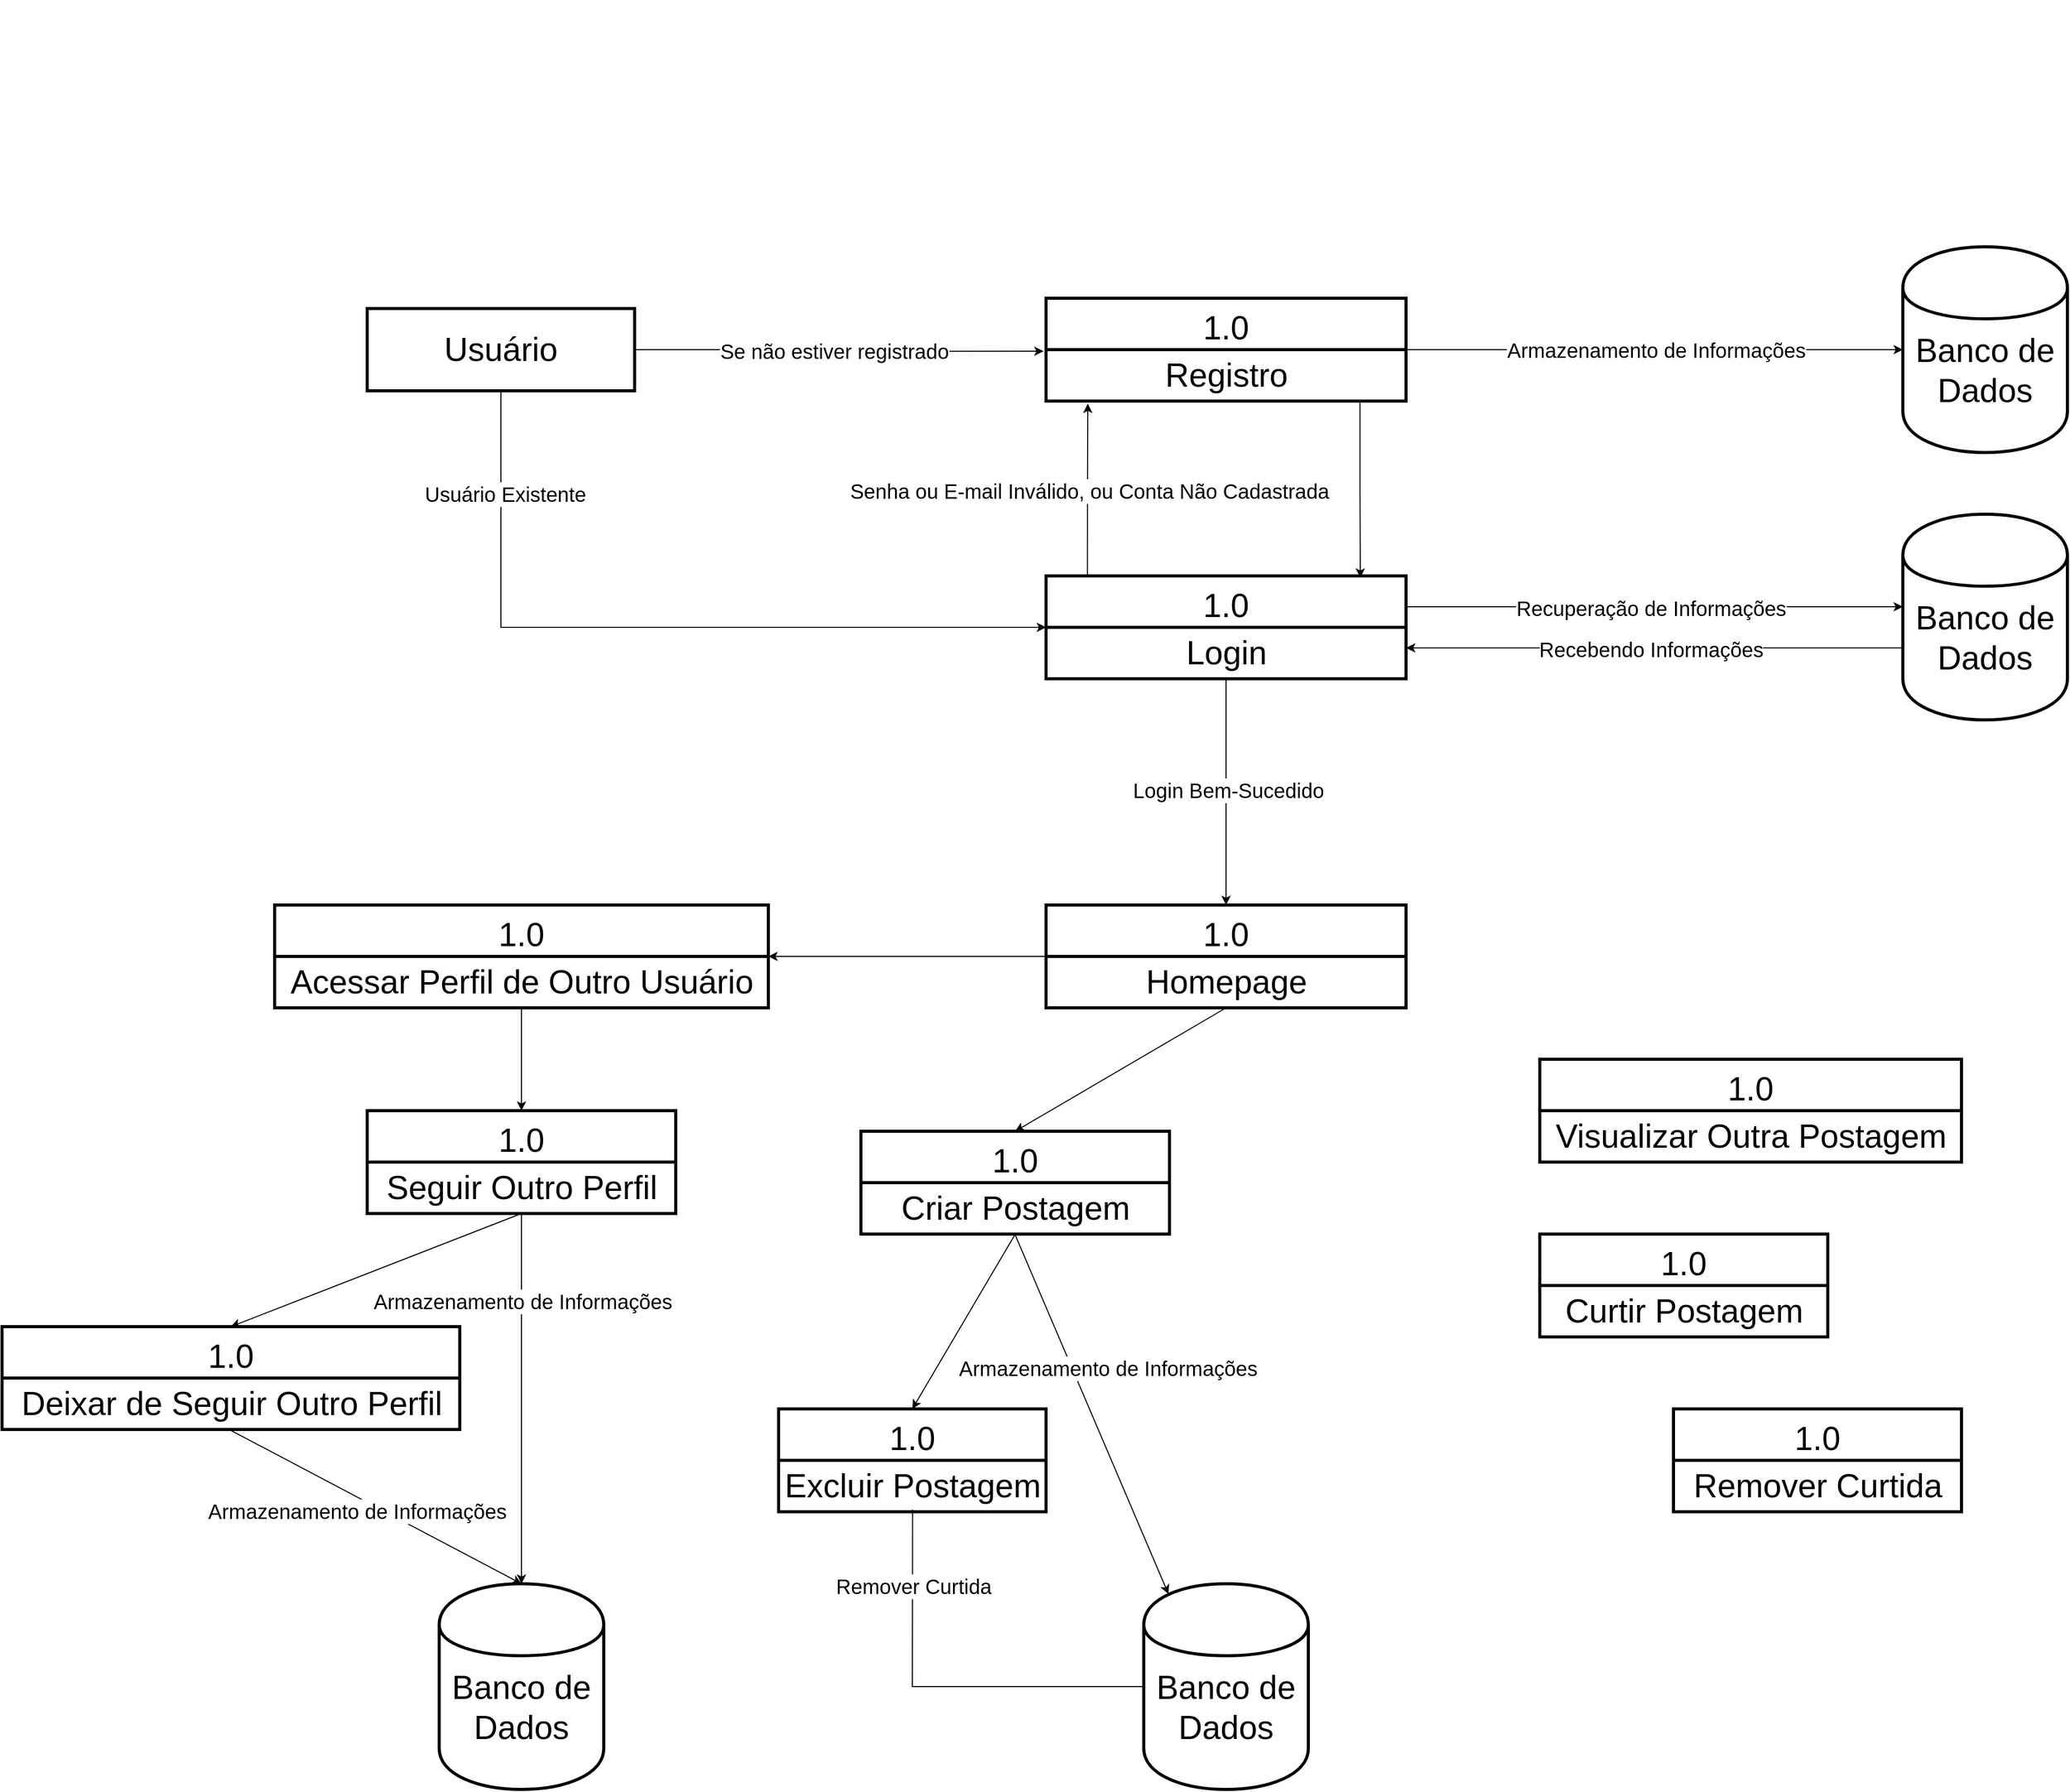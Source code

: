 <mxfile version="24.8.4">
  <diagram name="Page-1" id="aCUoTUS-z-20jltxeiBX">
    <mxGraphModel dx="1698" dy="2104" grid="1" gridSize="10" guides="1" tooltips="1" connect="1" arrows="1" fold="1" page="1" pageScale="1" pageWidth="850" pageHeight="1100" math="0" shadow="0">
      <root>
        <mxCell id="0" />
        <mxCell id="1" parent="0" />
        <mxCell id="vLmUpz1jAhk_XsVfe2ap-21" style="edgeStyle=orthogonalEdgeStyle;rounded=0;orthogonalLoop=1;jettySize=auto;html=1;entryX=-0.007;entryY=0.031;entryDx=0;entryDy=0;entryPerimeter=0;" parent="1" source="vLmUpz1jAhk_XsVfe2ap-17" target="vLmUpz1jAhk_XsVfe2ap-20" edge="1">
          <mxGeometry relative="1" as="geometry">
            <mxPoint x="490" y="350" as="targetPoint" />
          </mxGeometry>
        </mxCell>
        <mxCell id="vLmUpz1jAhk_XsVfe2ap-22" value="&lt;font style=&quot;font-size: 20px;&quot;&gt;Se não estiver registrado&lt;br&gt;&lt;/font&gt;" style="edgeLabel;html=1;align=center;verticalAlign=middle;resizable=0;points=[];fontSize=32;" parent="vLmUpz1jAhk_XsVfe2ap-21" vertex="1" connectable="0">
          <mxGeometry x="-0.03" y="2" relative="1" as="geometry">
            <mxPoint as="offset" />
          </mxGeometry>
        </mxCell>
        <mxCell id="vLmUpz1jAhk_XsVfe2ap-31" style="edgeStyle=orthogonalEdgeStyle;rounded=0;orthogonalLoop=1;jettySize=auto;html=1;entryX=0;entryY=0.5;entryDx=0;entryDy=0;" parent="1" source="vLmUpz1jAhk_XsVfe2ap-17" target="vLmUpz1jAhk_XsVfe2ap-27" edge="1">
          <mxGeometry relative="1" as="geometry">
            <Array as="points">
              <mxPoint x="80" y="620" />
            </Array>
          </mxGeometry>
        </mxCell>
        <mxCell id="vLmUpz1jAhk_XsVfe2ap-40" value="&lt;font style=&quot;font-size: 20px;&quot;&gt;Usuário Existente&lt;br&gt;&lt;/font&gt;" style="edgeLabel;html=1;align=center;verticalAlign=middle;resizable=0;points=[];" parent="vLmUpz1jAhk_XsVfe2ap-31" vertex="1" connectable="0">
          <mxGeometry x="-0.738" y="4" relative="1" as="geometry">
            <mxPoint as="offset" />
          </mxGeometry>
        </mxCell>
        <mxCell id="vLmUpz1jAhk_XsVfe2ap-17" value="&lt;font style=&quot;font-size: 32px;&quot;&gt;Usuário&lt;/font&gt;" style="html=1;dashed=0;whiteSpace=wrap;strokeWidth=3;" parent="1" vertex="1">
          <mxGeometry x="-50" y="310" width="260" height="80" as="geometry" />
        </mxCell>
        <mxCell id="vLmUpz1jAhk_XsVfe2ap-34" style="edgeStyle=orthogonalEdgeStyle;rounded=0;orthogonalLoop=1;jettySize=auto;html=1;exitX=1;exitY=0.5;exitDx=0;exitDy=0;entryX=0;entryY=0.5;entryDx=0;entryDy=0;" parent="1" source="vLmUpz1jAhk_XsVfe2ap-18" target="vLmUpz1jAhk_XsVfe2ap-33" edge="1">
          <mxGeometry relative="1" as="geometry" />
        </mxCell>
        <mxCell id="vLmUpz1jAhk_XsVfe2ap-35" value="&lt;font style=&quot;font-size: 20px;&quot;&gt;Armazenamento de Informações&lt;/font&gt;" style="edgeLabel;html=1;align=center;verticalAlign=middle;resizable=0;points=[];" parent="vLmUpz1jAhk_XsVfe2ap-34" vertex="1" connectable="0">
          <mxGeometry x="0.005" relative="1" as="geometry">
            <mxPoint as="offset" />
          </mxGeometry>
        </mxCell>
        <mxCell id="vLmUpz1jAhk_XsVfe2ap-18" value="1.0" style="swimlane;fontStyle=0;childLayout=stackLayout;horizontal=1;startSize=50;fillColor=#ffffff;horizontalStack=0;resizeParent=1;resizeParentMax=0;resizeLast=0;collapsible=0;marginBottom=0;swimlaneFillColor=#ffffff;strokeWidth=3;fontSize=32;" parent="1" vertex="1">
          <mxGeometry x="610" y="300" width="350" height="100" as="geometry" />
        </mxCell>
        <mxCell id="vLmUpz1jAhk_XsVfe2ap-20" value="&lt;font style=&quot;font-size: 32px;&quot;&gt;Registro&lt;/font&gt;" style="text;html=1;align=center;verticalAlign=middle;resizable=0;points=[];autosize=1;strokeColor=none;fillColor=none;" parent="vLmUpz1jAhk_XsVfe2ap-18" vertex="1">
          <mxGeometry y="50" width="350" height="50" as="geometry" />
        </mxCell>
        <mxCell id="vLmUpz1jAhk_XsVfe2ap-37" style="edgeStyle=orthogonalEdgeStyle;rounded=0;orthogonalLoop=1;jettySize=auto;html=1;" parent="1" edge="1">
          <mxGeometry relative="1" as="geometry">
            <mxPoint x="960" y="600.0" as="sourcePoint" />
            <mxPoint x="1443" y="600.0" as="targetPoint" />
            <Array as="points">
              <mxPoint x="1240" y="600" />
              <mxPoint x="1240" y="600" />
            </Array>
          </mxGeometry>
        </mxCell>
        <mxCell id="vLmUpz1jAhk_XsVfe2ap-38" value="&lt;font style=&quot;font-size: 20px;&quot;&gt;Recuperação de Informações&lt;br&gt;&lt;/font&gt;" style="edgeLabel;html=1;align=center;verticalAlign=middle;resizable=0;points=[];" parent="vLmUpz1jAhk_XsVfe2ap-37" vertex="1" connectable="0">
          <mxGeometry x="-0.017" y="-1" relative="1" as="geometry">
            <mxPoint as="offset" />
          </mxGeometry>
        </mxCell>
        <mxCell id="vLmUpz1jAhk_XsVfe2ap-27" value="1.0" style="swimlane;fontStyle=0;childLayout=stackLayout;horizontal=1;startSize=50;fillColor=#ffffff;horizontalStack=0;resizeParent=1;resizeParentMax=0;resizeLast=0;collapsible=0;marginBottom=0;swimlaneFillColor=#ffffff;strokeWidth=3;fontSize=32;" parent="1" vertex="1">
          <mxGeometry x="610" y="570" width="350" height="100" as="geometry" />
        </mxCell>
        <mxCell id="vLmUpz1jAhk_XsVfe2ap-28" value="&lt;font style=&quot;font-size: 32px;&quot;&gt;Login&lt;/font&gt;" style="text;html=1;align=center;verticalAlign=middle;resizable=0;points=[];autosize=1;strokeColor=none;fillColor=none;" parent="vLmUpz1jAhk_XsVfe2ap-27" vertex="1">
          <mxGeometry y="50" width="350" height="50" as="geometry" />
        </mxCell>
        <mxCell id="vLmUpz1jAhk_XsVfe2ap-33" value="&lt;font style=&quot;font-size: 32px;&quot;&gt;Banco de Dados&lt;br&gt;&lt;/font&gt;" style="shape=cylinder;whiteSpace=wrap;html=1;boundedLbl=1;backgroundOutline=1;strokeWidth=3;" parent="1" vertex="1">
          <mxGeometry x="1443" y="250" width="160" height="200" as="geometry" />
        </mxCell>
        <mxCell id="vLmUpz1jAhk_XsVfe2ap-36" value="&lt;font style=&quot;font-size: 32px;&quot;&gt;Banco de Dados&lt;br&gt;&lt;/font&gt;" style="shape=cylinder;whiteSpace=wrap;html=1;boundedLbl=1;backgroundOutline=1;strokeWidth=3;" parent="1" vertex="1">
          <mxGeometry x="1443" y="510" width="160" height="200" as="geometry" />
        </mxCell>
        <mxCell id="vLmUpz1jAhk_XsVfe2ap-39" value="&amp;nbsp;" style="text;whiteSpace=wrap;html=1;" parent="1" vertex="1">
          <mxGeometry x="40" y="10" width="40" height="40" as="geometry" />
        </mxCell>
        <mxCell id="vLmUpz1jAhk_XsVfe2ap-42" style="edgeStyle=orthogonalEdgeStyle;rounded=0;orthogonalLoop=1;jettySize=auto;html=1;entryX=0.116;entryY=1.05;entryDx=0;entryDy=0;entryPerimeter=0;exitX=0.115;exitY=0;exitDx=0;exitDy=0;exitPerimeter=0;" parent="1" source="vLmUpz1jAhk_XsVfe2ap-27" target="vLmUpz1jAhk_XsVfe2ap-20" edge="1">
          <mxGeometry relative="1" as="geometry" />
        </mxCell>
        <mxCell id="vLmUpz1jAhk_XsVfe2ap-43" value="&lt;font style=&quot;font-size: 20px;&quot;&gt;Senha ou E-mail Inválido, ou Conta Não Cadastrada&lt;br&gt;&lt;/font&gt;" style="edgeLabel;html=1;align=center;verticalAlign=middle;resizable=0;points=[];" parent="vLmUpz1jAhk_XsVfe2ap-42" vertex="1" connectable="0">
          <mxGeometry x="-0.016" y="-1" relative="1" as="geometry">
            <mxPoint y="-1" as="offset" />
          </mxGeometry>
        </mxCell>
        <mxCell id="vLmUpz1jAhk_XsVfe2ap-45" style="edgeStyle=orthogonalEdgeStyle;rounded=0;orthogonalLoop=1;jettySize=auto;html=1;entryX=0.873;entryY=0.017;entryDx=0;entryDy=0;entryPerimeter=0;exitX=0.872;exitY=1.027;exitDx=0;exitDy=0;exitPerimeter=0;" parent="1" source="vLmUpz1jAhk_XsVfe2ap-20" target="vLmUpz1jAhk_XsVfe2ap-27" edge="1">
          <mxGeometry relative="1" as="geometry">
            <mxPoint x="890" y="410" as="sourcePoint" />
          </mxGeometry>
        </mxCell>
        <mxCell id="vLmUpz1jAhk_XsVfe2ap-83" style="edgeStyle=orthogonalEdgeStyle;rounded=0;orthogonalLoop=1;jettySize=auto;html=1;" parent="1" source="vLmUpz1jAhk_XsVfe2ap-47" edge="1">
          <mxGeometry relative="1" as="geometry">
            <mxPoint x="340" y="940" as="targetPoint" />
          </mxGeometry>
        </mxCell>
        <mxCell id="vLmUpz1jAhk_XsVfe2ap-47" value="1.0" style="swimlane;fontStyle=0;childLayout=stackLayout;horizontal=1;startSize=50;fillColor=#ffffff;horizontalStack=0;resizeParent=1;resizeParentMax=0;resizeLast=0;collapsible=0;marginBottom=0;swimlaneFillColor=#ffffff;strokeWidth=3;fontSize=32;" parent="1" vertex="1">
          <mxGeometry x="610" y="890" width="350" height="100" as="geometry" />
        </mxCell>
        <mxCell id="vLmUpz1jAhk_XsVfe2ap-48" value="&lt;font style=&quot;font-size: 32px;&quot;&gt;Homepage&lt;/font&gt;" style="text;html=1;align=center;verticalAlign=middle;resizable=0;points=[];autosize=1;strokeColor=none;fillColor=none;" parent="vLmUpz1jAhk_XsVfe2ap-47" vertex="1">
          <mxGeometry y="50" width="350" height="50" as="geometry" />
        </mxCell>
        <mxCell id="vLmUpz1jAhk_XsVfe2ap-49" style="edgeStyle=orthogonalEdgeStyle;rounded=0;orthogonalLoop=1;jettySize=auto;html=1;entryX=0.5;entryY=0;entryDx=0;entryDy=0;" parent="1" source="vLmUpz1jAhk_XsVfe2ap-28" target="vLmUpz1jAhk_XsVfe2ap-47" edge="1">
          <mxGeometry relative="1" as="geometry" />
        </mxCell>
        <mxCell id="vLmUpz1jAhk_XsVfe2ap-50" value="&lt;font style=&quot;font-size: 20px;&quot;&gt;Login Bem-Sucedido&lt;/font&gt;" style="edgeLabel;html=1;align=center;verticalAlign=middle;resizable=0;points=[];" parent="vLmUpz1jAhk_XsVfe2ap-49" vertex="1" connectable="0">
          <mxGeometry x="-0.023" y="2" relative="1" as="geometry">
            <mxPoint as="offset" />
          </mxGeometry>
        </mxCell>
        <mxCell id="vLmUpz1jAhk_XsVfe2ap-52" value="1.0" style="swimlane;fontStyle=0;childLayout=stackLayout;horizontal=1;startSize=50;fillColor=#ffffff;horizontalStack=0;resizeParent=1;resizeParentMax=0;resizeLast=0;collapsible=0;marginBottom=0;swimlaneFillColor=#ffffff;strokeWidth=3;fontSize=32;" parent="1" vertex="1">
          <mxGeometry x="430" y="1110" width="300" height="100" as="geometry" />
        </mxCell>
        <mxCell id="vLmUpz1jAhk_XsVfe2ap-53" value="&lt;font style=&quot;font-size: 32px;&quot;&gt;Criar Postagem&lt;br&gt;&lt;/font&gt;" style="text;html=1;align=center;verticalAlign=middle;resizable=0;points=[];autosize=1;strokeColor=none;fillColor=none;" parent="vLmUpz1jAhk_XsVfe2ap-52" vertex="1">
          <mxGeometry y="50" width="300" height="50" as="geometry" />
        </mxCell>
        <mxCell id="vLmUpz1jAhk_XsVfe2ap-55" value="1.0" style="swimlane;fontStyle=0;childLayout=stackLayout;horizontal=1;startSize=50;fillColor=#ffffff;horizontalStack=0;resizeParent=1;resizeParentMax=0;resizeLast=0;collapsible=0;marginBottom=0;swimlaneFillColor=#ffffff;strokeWidth=3;fontSize=32;" parent="1" vertex="1">
          <mxGeometry x="1090" y="1210" width="280" height="100" as="geometry" />
        </mxCell>
        <mxCell id="vLmUpz1jAhk_XsVfe2ap-56" value="&lt;font style=&quot;font-size: 32px;&quot;&gt;Curtir Postagem&lt;br&gt;&lt;/font&gt;" style="text;html=1;align=center;verticalAlign=middle;resizable=0;points=[];autosize=1;strokeColor=none;fillColor=none;" parent="vLmUpz1jAhk_XsVfe2ap-55" vertex="1">
          <mxGeometry y="50" width="280" height="50" as="geometry" />
        </mxCell>
        <mxCell id="vLmUpz1jAhk_XsVfe2ap-63" value="&lt;font style=&quot;font-size: 32px;&quot;&gt;Banco de Dados&lt;br&gt;&lt;/font&gt;" style="shape=cylinder;whiteSpace=wrap;html=1;boundedLbl=1;backgroundOutline=1;strokeWidth=3;" parent="1" vertex="1">
          <mxGeometry x="705" y="1550" width="160" height="200" as="geometry" />
        </mxCell>
        <mxCell id="vLmUpz1jAhk_XsVfe2ap-68" style="edgeStyle=orthogonalEdgeStyle;rounded=0;orthogonalLoop=1;jettySize=auto;html=1;startArrow=classic;startFill=1;endArrow=none;endFill=0;" parent="1" edge="1">
          <mxGeometry relative="1" as="geometry">
            <mxPoint x="960" y="640.0" as="sourcePoint" />
            <mxPoint x="1443" y="640.0" as="targetPoint" />
            <Array as="points">
              <mxPoint x="1240" y="640" />
              <mxPoint x="1240" y="640" />
            </Array>
          </mxGeometry>
        </mxCell>
        <mxCell id="vLmUpz1jAhk_XsVfe2ap-69" value="&lt;font style=&quot;font-size: 20px;&quot;&gt;Recebendo Informações&lt;br&gt;&lt;/font&gt;" style="edgeLabel;html=1;align=center;verticalAlign=middle;resizable=0;points=[];" parent="vLmUpz1jAhk_XsVfe2ap-68" vertex="1" connectable="0">
          <mxGeometry x="-0.017" y="-1" relative="1" as="geometry">
            <mxPoint as="offset" />
          </mxGeometry>
        </mxCell>
        <mxCell id="vLmUpz1jAhk_XsVfe2ap-70" value="1.0" style="swimlane;fontStyle=0;childLayout=stackLayout;horizontal=1;startSize=50;fillColor=#ffffff;horizontalStack=0;resizeParent=1;resizeParentMax=0;resizeLast=0;collapsible=0;marginBottom=0;swimlaneFillColor=#ffffff;strokeWidth=3;fontSize=32;" parent="1" vertex="1">
          <mxGeometry x="-140" y="890" width="480" height="100" as="geometry" />
        </mxCell>
        <mxCell id="vLmUpz1jAhk_XsVfe2ap-71" value="&lt;font style=&quot;font-size: 32px;&quot;&gt;Acessar Perfil de Outro Usuário&lt;br&gt;&lt;/font&gt;" style="text;html=1;align=center;verticalAlign=middle;resizable=0;points=[];autosize=1;strokeColor=none;fillColor=none;" parent="vLmUpz1jAhk_XsVfe2ap-70" vertex="1">
          <mxGeometry y="50" width="480" height="50" as="geometry" />
        </mxCell>
        <mxCell id="vLmUpz1jAhk_XsVfe2ap-73" value="1.0" style="swimlane;fontStyle=0;childLayout=stackLayout;horizontal=1;startSize=50;fillColor=#ffffff;horizontalStack=0;resizeParent=1;resizeParentMax=0;resizeLast=0;collapsible=0;marginBottom=0;swimlaneFillColor=#ffffff;strokeWidth=3;fontSize=32;" parent="1" vertex="1">
          <mxGeometry x="-50" y="1090" width="300" height="100" as="geometry" />
        </mxCell>
        <mxCell id="vLmUpz1jAhk_XsVfe2ap-74" value="&lt;font style=&quot;font-size: 32px;&quot;&gt;Seguir Outro Perfil&lt;br&gt;&lt;/font&gt;" style="text;html=1;align=center;verticalAlign=middle;resizable=0;points=[];autosize=1;strokeColor=none;fillColor=none;" parent="vLmUpz1jAhk_XsVfe2ap-73" vertex="1">
          <mxGeometry y="50" width="300" height="50" as="geometry" />
        </mxCell>
        <mxCell id="vLmUpz1jAhk_XsVfe2ap-84" style="edgeStyle=orthogonalEdgeStyle;rounded=0;orthogonalLoop=1;jettySize=auto;html=1;entryX=0.5;entryY=0;entryDx=0;entryDy=0;" parent="1" source="vLmUpz1jAhk_XsVfe2ap-71" target="vLmUpz1jAhk_XsVfe2ap-73" edge="1">
          <mxGeometry relative="1" as="geometry" />
        </mxCell>
        <mxCell id="vLmUpz1jAhk_XsVfe2ap-86" value="1.0" style="swimlane;fontStyle=0;childLayout=stackLayout;horizontal=1;startSize=50;fillColor=#ffffff;horizontalStack=0;resizeParent=1;resizeParentMax=0;resizeLast=0;collapsible=0;marginBottom=0;swimlaneFillColor=#ffffff;strokeWidth=3;fontSize=32;" parent="1" vertex="1">
          <mxGeometry x="-405" y="1300" width="445" height="100" as="geometry" />
        </mxCell>
        <mxCell id="vLmUpz1jAhk_XsVfe2ap-87" value="&lt;font style=&quot;font-size: 32px;&quot;&gt;Deixar de Seguir Outro Perfil&lt;br&gt;&lt;/font&gt;" style="text;html=1;align=center;verticalAlign=middle;resizable=0;points=[];autosize=1;strokeColor=none;fillColor=none;" parent="vLmUpz1jAhk_XsVfe2ap-86" vertex="1">
          <mxGeometry y="50" width="445" height="50" as="geometry" />
        </mxCell>
        <mxCell id="vLmUpz1jAhk_XsVfe2ap-89" value="&lt;font style=&quot;font-size: 32px;&quot;&gt;Banco de Dados&lt;br&gt;&lt;/font&gt;" style="shape=cylinder;whiteSpace=wrap;html=1;boundedLbl=1;backgroundOutline=1;strokeWidth=3;" parent="1" vertex="1">
          <mxGeometry x="20" y="1550" width="160" height="200" as="geometry" />
        </mxCell>
        <mxCell id="vLmUpz1jAhk_XsVfe2ap-91" style="edgeStyle=orthogonalEdgeStyle;rounded=0;orthogonalLoop=1;jettySize=auto;html=1;" parent="1" source="vLmUpz1jAhk_XsVfe2ap-74" target="vLmUpz1jAhk_XsVfe2ap-89" edge="1">
          <mxGeometry relative="1" as="geometry" />
        </mxCell>
        <mxCell id="vLmUpz1jAhk_XsVfe2ap-92" value="&lt;font style=&quot;font-size: 20px;&quot;&gt;Armazenamento de Informações&lt;/font&gt;" style="edgeLabel;html=1;align=center;verticalAlign=middle;resizable=0;points=[];" parent="vLmUpz1jAhk_XsVfe2ap-91" vertex="1" connectable="0">
          <mxGeometry x="-0.641" y="1" relative="1" as="geometry">
            <mxPoint y="20" as="offset" />
          </mxGeometry>
        </mxCell>
        <mxCell id="vLmUpz1jAhk_XsVfe2ap-93" value="" style="endArrow=classic;html=1;rounded=0;entryX=0.5;entryY=0;entryDx=0;entryDy=0;exitX=0.501;exitY=1.023;exitDx=0;exitDy=0;exitPerimeter=0;startArrow=none;startFill=0;endFill=1;" parent="1" source="vLmUpz1jAhk_XsVfe2ap-87" target="vLmUpz1jAhk_XsVfe2ap-89" edge="1">
          <mxGeometry width="50" height="50" relative="1" as="geometry">
            <mxPoint x="-130" y="1510" as="sourcePoint" />
            <mxPoint x="-80" y="1460" as="targetPoint" />
          </mxGeometry>
        </mxCell>
        <mxCell id="vLmUpz1jAhk_XsVfe2ap-94" value="&lt;font style=&quot;font-size: 20px;&quot;&gt;Armazenamento de Informações&lt;/font&gt;" style="edgeLabel;html=1;align=center;verticalAlign=middle;resizable=0;points=[];" parent="vLmUpz1jAhk_XsVfe2ap-93" vertex="1" connectable="0">
          <mxGeometry x="-0.001" y="-4" relative="1" as="geometry">
            <mxPoint x="-17" as="offset" />
          </mxGeometry>
        </mxCell>
        <mxCell id="vLmUpz1jAhk_XsVfe2ap-95" value="" style="endArrow=none;html=1;rounded=0;exitX=0.5;exitY=0;exitDx=0;exitDy=0;startArrow=classic;startFill=1;" parent="1" source="vLmUpz1jAhk_XsVfe2ap-86" edge="1">
          <mxGeometry width="50" height="50" relative="1" as="geometry">
            <mxPoint x="-170" y="1230" as="sourcePoint" />
            <mxPoint x="100" y="1190" as="targetPoint" />
          </mxGeometry>
        </mxCell>
        <mxCell id="Kjlay143U18TaRSwKLls-8" value="1.0" style="swimlane;fontStyle=0;childLayout=stackLayout;horizontal=1;startSize=50;fillColor=#ffffff;horizontalStack=0;resizeParent=1;resizeParentMax=0;resizeLast=0;collapsible=0;marginBottom=0;swimlaneFillColor=#ffffff;strokeWidth=3;fontSize=32;" vertex="1" parent="1">
          <mxGeometry x="1220" y="1380" width="280" height="100" as="geometry" />
        </mxCell>
        <mxCell id="Kjlay143U18TaRSwKLls-9" value="&lt;font style=&quot;font-size: 32px;&quot;&gt;Remover Curtida&lt;font style=&quot;font-size: 32px;&quot;&gt;&lt;br&gt;&lt;/font&gt;&lt;/font&gt;" style="text;html=1;align=center;verticalAlign=middle;resizable=0;points=[];autosize=1;strokeColor=none;fillColor=none;" vertex="1" parent="Kjlay143U18TaRSwKLls-8">
          <mxGeometry y="50" width="280" height="50" as="geometry" />
        </mxCell>
        <mxCell id="Kjlay143U18TaRSwKLls-16" value="1.0" style="swimlane;fontStyle=0;childLayout=stackLayout;horizontal=1;startSize=50;fillColor=#ffffff;horizontalStack=0;resizeParent=1;resizeParentMax=0;resizeLast=0;collapsible=0;marginBottom=0;swimlaneFillColor=#ffffff;strokeWidth=3;fontSize=32;" vertex="1" parent="1">
          <mxGeometry x="1090" y="1040" width="410" height="100" as="geometry" />
        </mxCell>
        <mxCell id="Kjlay143U18TaRSwKLls-17" value="&lt;font style=&quot;font-size: 32px;&quot;&gt;Visualizar Outra Postagem&lt;/font&gt;" style="text;html=1;align=center;verticalAlign=middle;resizable=0;points=[];autosize=1;strokeColor=none;fillColor=none;" vertex="1" parent="Kjlay143U18TaRSwKLls-16">
          <mxGeometry y="50" width="410" height="50" as="geometry" />
        </mxCell>
        <mxCell id="vLmUpz1jAhk_XsVfe2ap-57" value="1.0" style="swimlane;fontStyle=0;childLayout=stackLayout;horizontal=1;startSize=50;fillColor=#ffffff;horizontalStack=0;resizeParent=1;resizeParentMax=0;resizeLast=0;collapsible=0;marginBottom=0;swimlaneFillColor=#ffffff;strokeWidth=3;fontSize=32;" parent="1" vertex="1">
          <mxGeometry x="350" y="1380" width="260" height="100" as="geometry" />
        </mxCell>
        <mxCell id="vLmUpz1jAhk_XsVfe2ap-58" value="&lt;font style=&quot;font-size: 32px;&quot;&gt;Excluir Postagem&lt;font style=&quot;font-size: 32px;&quot;&gt;&lt;br&gt;&lt;/font&gt;&lt;/font&gt;" style="text;html=1;align=center;verticalAlign=middle;resizable=0;points=[];autosize=1;strokeColor=none;fillColor=none;" parent="vLmUpz1jAhk_XsVfe2ap-57" vertex="1">
          <mxGeometry y="50" width="260" height="50" as="geometry" />
        </mxCell>
        <mxCell id="Kjlay143U18TaRSwKLls-39" value="" style="endArrow=classic;html=1;rounded=0;entryX=0.5;entryY=0;entryDx=0;entryDy=0;exitX=0.5;exitY=1;exitDx=0;exitDy=0;exitPerimeter=0;" edge="1" parent="1" source="vLmUpz1jAhk_XsVfe2ap-48" target="vLmUpz1jAhk_XsVfe2ap-52">
          <mxGeometry width="50" height="50" relative="1" as="geometry">
            <mxPoint x="760" y="1030" as="sourcePoint" />
            <mxPoint x="630" y="1050" as="targetPoint" />
          </mxGeometry>
        </mxCell>
        <mxCell id="Kjlay143U18TaRSwKLls-40" value="&amp;nbsp;" style="text;whiteSpace=wrap;html=1;" vertex="1" parent="1">
          <mxGeometry x="690" y="610" width="40" height="40" as="geometry" />
        </mxCell>
        <mxCell id="Kjlay143U18TaRSwKLls-55" value="" style="endArrow=classic;html=1;rounded=0;exitX=0.5;exitY=1.003;exitDx=0;exitDy=0;exitPerimeter=0;entryX=0.5;entryY=0;entryDx=0;entryDy=0;" edge="1" parent="1" source="vLmUpz1jAhk_XsVfe2ap-53" target="vLmUpz1jAhk_XsVfe2ap-57">
          <mxGeometry width="50" height="50" relative="1" as="geometry">
            <mxPoint x="490" y="1310" as="sourcePoint" />
            <mxPoint x="460" y="1340" as="targetPoint" />
          </mxGeometry>
        </mxCell>
        <mxCell id="Kjlay143U18TaRSwKLls-59" value="" style="endArrow=classic;html=1;rounded=0;exitX=0.499;exitY=1.002;exitDx=0;exitDy=0;exitPerimeter=0;entryX=0.15;entryY=0.05;entryDx=0;entryDy=0;entryPerimeter=0;" edge="1" parent="1" source="vLmUpz1jAhk_XsVfe2ap-53" target="vLmUpz1jAhk_XsVfe2ap-63">
          <mxGeometry width="50" height="50" relative="1" as="geometry">
            <mxPoint x="600" y="1330" as="sourcePoint" />
            <mxPoint x="700" y="1650" as="targetPoint" />
          </mxGeometry>
        </mxCell>
        <mxCell id="Kjlay143U18TaRSwKLls-60" value="&lt;font style=&quot;font-size: 20px;&quot;&gt;Armazenamento de Informações&lt;br&gt;&lt;/font&gt;" style="edgeLabel;html=1;align=center;verticalAlign=middle;resizable=0;points=[];" vertex="1" connectable="0" parent="Kjlay143U18TaRSwKLls-59">
          <mxGeometry x="-0.596" y="1" relative="1" as="geometry">
            <mxPoint x="59" y="59" as="offset" />
          </mxGeometry>
        </mxCell>
        <mxCell id="Kjlay143U18TaRSwKLls-61" value="" style="endArrow=none;html=1;rounded=0;entryX=0.501;entryY=0.96;entryDx=0;entryDy=0;entryPerimeter=0;exitX=0;exitY=0.5;exitDx=0;exitDy=0;" edge="1" parent="1" source="vLmUpz1jAhk_XsVfe2ap-63" target="vLmUpz1jAhk_XsVfe2ap-58">
          <mxGeometry width="50" height="50" relative="1" as="geometry">
            <mxPoint x="570" y="1730" as="sourcePoint" />
            <mxPoint x="540" y="1560" as="targetPoint" />
            <Array as="points">
              <mxPoint x="480" y="1650" />
            </Array>
          </mxGeometry>
        </mxCell>
        <mxCell id="Kjlay143U18TaRSwKLls-64" value="&lt;font style=&quot;font-size: 20px;&quot;&gt;Remover Curtida&lt;br&gt;&lt;/font&gt;" style="edgeLabel;html=1;align=center;verticalAlign=middle;resizable=0;points=[];" vertex="1" connectable="0" parent="Kjlay143U18TaRSwKLls-61">
          <mxGeometry x="0.626" y="-1" relative="1" as="geometry">
            <mxPoint as="offset" />
          </mxGeometry>
        </mxCell>
      </root>
    </mxGraphModel>
  </diagram>
</mxfile>
